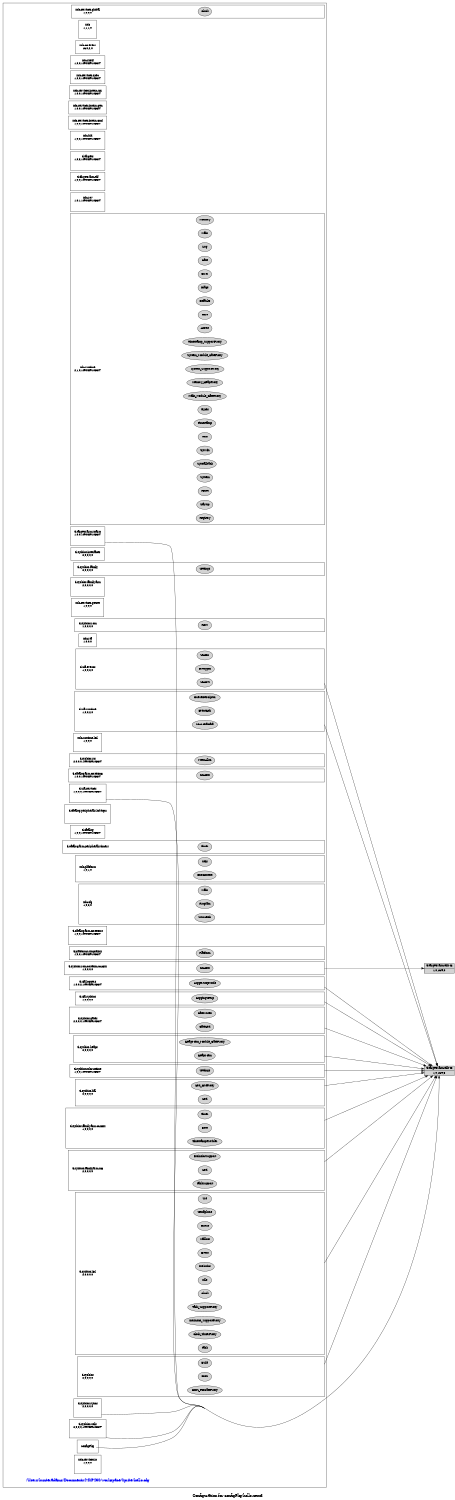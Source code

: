 digraph configuration {
    size="7.5,10";
    rankdir=LR;
    ranksep=".50 equally";
    concentrate=true;
    compound=true;
    label="\nConfiguration for configPkg/hello.xem3"
  node [font=Helvetica, fontsize=14, fontcolor=black];  subgraph cluster0 {label=""; __cfg [label="/Users/hunteradams/Documents/MSP430/workspace/Sprite/hello.cfg", color=white, fontcolor=blue];
    node [font=Helvetica, fontsize=10];    subgraph cluster1 {
        label="";
        xdc_services_global__top [shape=box,label="xdc.services.global\n1,0,0,0", color=white];
        xdc_services_global__bot [shape=point,label="", style=invis];
        xdc_services_global_Clock [style=filled,fillcolor=lightgray, label="Clock"];
        xdc_services_global__top -> xdc_services_global_Clock[style=invis];
        xdc_services_global_Clock -> xdc_services_global__bot[style=invis];
    }
    subgraph cluster2 {
        label="";
        xdc__top [shape=box,label="xdc\n1,1,1,0", color=white];
        xdc__bot [shape=point,label="", style=invis];
    }
    subgraph cluster3 {
        label="";
        xdc_corevers__top [shape=box,label="xdc.corevers\n16,0,2,0", color=white];
    }
    subgraph cluster4 {
        label="";
        xdc_shelf__top [shape=box,label="xdc.shelf\n1,0,0,1494429108347", color=white];
    }
    subgraph cluster5 {
        label="";
        xdc_services_spec__top [shape=box,label="xdc.services.spec\n1,0,0,1494429108347", color=white];
    }
    subgraph cluster6 {
        label="";
        xdc_services_intern_xsr__top [shape=box,label="xdc.services.intern.xsr\n1,0,0,1494429108347", color=white];
    }
    subgraph cluster7 {
        label="";
        xdc_services_intern_gen__top [shape=box,label="xdc.services.intern.gen\n1,0,0,1494429108347", color=white];
    }
    subgraph cluster8 {
        label="";
        xdc_services_intern_cmd__top [shape=box,label="xdc.services.intern.cmd\n1,0,0,1494429108347", color=white];
    }
    subgraph cluster9 {
        label="";
        xdc_bld__top [shape=box,label="xdc.bld\n1,0,2,1494429108347", color=white];
        xdc_bld__bot [shape=point,label="", style=invis];
    }
    subgraph cluster10 {
        label="";
        ti_targets__top [shape=box,label="ti.targets\n1,0,3,1494429108347", color=white];
        ti_targets__bot [shape=point,label="", style=invis];
    }
    subgraph cluster11 {
        label="";
        ti_targets_arm_elf__top [shape=box,label="ti.targets.arm.elf\n1,0,0,1494429108347", color=white];
        ti_targets_arm_elf__bot [shape=point,label="", style=invis];
    }
    subgraph cluster12 {
        label="";
        xdc_rov__top [shape=box,label="xdc.rov\n1,0,1,1494429108347", color=white];
        xdc_rov__bot [shape=point,label="", style=invis];
    }
    subgraph cluster13 {
        label="";
        xdc_runtime__top [shape=box,label="xdc.runtime\n2,1,0,1494429108347", color=white];
        xdc_runtime__bot [shape=point,label="", style=invis];
        xdc_runtime_Assert [style=filled,fillcolor=lightgray, label="Assert"];
        xdc_runtime__top -> xdc_runtime_Assert[style=invis];
        xdc_runtime_Assert -> xdc_runtime__bot[style=invis];
        xdc_runtime_Core [style=filled,fillcolor=lightgray, label="Core"];
        xdc_runtime__top -> xdc_runtime_Core[style=invis];
        xdc_runtime_Core -> xdc_runtime__bot[style=invis];
        xdc_runtime_Defaults [style=filled,fillcolor=lightgray, label="Defaults"];
        xdc_runtime__top -> xdc_runtime_Defaults[style=invis];
        xdc_runtime_Defaults -> xdc_runtime__bot[style=invis];
        xdc_runtime_Diags [style=filled,fillcolor=lightgray, label="Diags"];
        xdc_runtime__top -> xdc_runtime_Diags[style=invis];
        xdc_runtime_Diags -> xdc_runtime__bot[style=invis];
        xdc_runtime_Error [style=filled,fillcolor=lightgray, label="Error"];
        xdc_runtime__top -> xdc_runtime_Error[style=invis];
        xdc_runtime_Error -> xdc_runtime__bot[style=invis];
        xdc_runtime_Gate [style=filled,fillcolor=lightgray, label="Gate"];
        xdc_runtime__top -> xdc_runtime_Gate[style=invis];
        xdc_runtime_Gate -> xdc_runtime__bot[style=invis];
        xdc_runtime_Log [style=filled,fillcolor=lightgray, label="Log"];
        xdc_runtime__top -> xdc_runtime_Log[style=invis];
        xdc_runtime_Log -> xdc_runtime__bot[style=invis];
        xdc_runtime_Main [style=filled,fillcolor=lightgray, label="Main"];
        xdc_runtime__top -> xdc_runtime_Main[style=invis];
        xdc_runtime_Main -> xdc_runtime__bot[style=invis];
        xdc_runtime_Memory [style=filled,fillcolor=lightgray, label="Memory"];
        xdc_runtime__top -> xdc_runtime_Memory[style=invis];
        xdc_runtime_Memory -> xdc_runtime__bot[style=invis];
        xdc_runtime_Registry [style=filled,fillcolor=lightgray, label="Registry"];
        xdc_runtime__top -> xdc_runtime_Registry[style=invis];
        xdc_runtime_Registry -> xdc_runtime__bot[style=invis];
        xdc_runtime_Startup [style=filled,fillcolor=lightgray, label="Startup"];
        xdc_runtime__top -> xdc_runtime_Startup[style=invis];
        xdc_runtime_Startup -> xdc_runtime__bot[style=invis];
        xdc_runtime_Reset [style=filled,fillcolor=lightgray, label="Reset"];
        xdc_runtime__top -> xdc_runtime_Reset[style=invis];
        xdc_runtime_Reset -> xdc_runtime__bot[style=invis];
        xdc_runtime_System [style=filled,fillcolor=lightgray, label="System"];
        xdc_runtime__top -> xdc_runtime_System[style=invis];
        xdc_runtime_System -> xdc_runtime__bot[style=invis];
        xdc_runtime_SysCallback [style=filled,fillcolor=lightgray, label="SysCallback"];
        xdc_runtime__top -> xdc_runtime_SysCallback[style=invis];
        xdc_runtime_SysCallback -> xdc_runtime__bot[style=invis];
        xdc_runtime_SysMin [style=filled,fillcolor=lightgray, label="SysMin"];
        xdc_runtime__top -> xdc_runtime_SysMin[style=invis];
        xdc_runtime_SysMin -> xdc_runtime__bot[style=invis];
        xdc_runtime_Text [style=filled,fillcolor=lightgray, label="Text"];
        xdc_runtime__top -> xdc_runtime_Text[style=invis];
        xdc_runtime_Text -> xdc_runtime__bot[style=invis];
        xdc_runtime_Timestamp [style=filled,fillcolor=lightgray, label="Timestamp"];
        xdc_runtime__top -> xdc_runtime_Timestamp[style=invis];
        xdc_runtime_Timestamp -> xdc_runtime__bot[style=invis];
        xdc_runtime_Types [style=filled,fillcolor=lightgray, label="Types"];
        xdc_runtime__top -> xdc_runtime_Types[style=invis];
        xdc_runtime_Types -> xdc_runtime__bot[style=invis];
        xdc_runtime_Main_Module_GateProxy [style=filled,fillcolor=lightgray, label="Main_Module_GateProxy"];
        xdc_runtime__top -> xdc_runtime_Main_Module_GateProxy[style=invis];
        xdc_runtime_Main_Module_GateProxy -> xdc_runtime__bot[style=invis];
        xdc_runtime_Memory_HeapProxy [style=filled,fillcolor=lightgray, label="Memory_HeapProxy"];
        xdc_runtime__top -> xdc_runtime_Memory_HeapProxy[style=invis];
        xdc_runtime_Memory_HeapProxy -> xdc_runtime__bot[style=invis];
        xdc_runtime_System_SupportProxy [style=filled,fillcolor=lightgray, label="System_SupportProxy"];
        xdc_runtime__top -> xdc_runtime_System_SupportProxy[style=invis];
        xdc_runtime_System_SupportProxy -> xdc_runtime__bot[style=invis];
        xdc_runtime_System_Module_GateProxy [style=filled,fillcolor=lightgray, label="System_Module_GateProxy"];
        xdc_runtime__top -> xdc_runtime_System_Module_GateProxy[style=invis];
        xdc_runtime_System_Module_GateProxy -> xdc_runtime__bot[style=invis];
        xdc_runtime_Timestamp_SupportProxy [style=filled,fillcolor=lightgray, label="Timestamp_SupportProxy"];
        xdc_runtime__top -> xdc_runtime_Timestamp_SupportProxy[style=invis];
        xdc_runtime_Timestamp_SupportProxy -> xdc_runtime__bot[style=invis];
    }
    subgraph cluster14 {
        label="";
        ti_targets_arm_rtsarm__top [shape=box,label="ti.targets.arm.rtsarm\n1,0,0,1494429108347", color=white];
        ti_targets_arm_rtsarm__bot [shape=point,label="", style=invis];
    }
    subgraph cluster15 {
        label="";
        ti_sysbios_interfaces__top [shape=box,label="ti.sysbios.interfaces\n2,0,0,0,0", color=white];
    }
    subgraph cluster16 {
        label="";
        ti_sysbios_family__top [shape=box,label="ti.sysbios.family\n2,0,0,0,0", color=white];
        ti_sysbios_family__bot [shape=point,label="", style=invis];
        ti_sysbios_family_Settings [style=filled,fillcolor=lightgray, label="Settings"];
        ti_sysbios_family__top -> ti_sysbios_family_Settings[style=invis];
        ti_sysbios_family_Settings -> ti_sysbios_family__bot[style=invis];
    }
    subgraph cluster17 {
        label="";
        ti_sysbios_family_arm__top [shape=box,label="ti.sysbios.family.arm\n2,0,0,0,0", color=white];
        ti_sysbios_family_arm__bot [shape=point,label="", style=invis];
    }
    subgraph cluster18 {
        label="";
        xdc_services_getset__top [shape=box,label="xdc.services.getset\n1,0,0,0", color=white];
        xdc_services_getset__bot [shape=point,label="", style=invis];
    }
    subgraph cluster19 {
        label="";
        ti_sysbios_rom__top [shape=box,label="ti.sysbios.rom\n1,0,0,0,0", color=white];
        ti_sysbios_rom__bot [shape=point,label="", style=invis];
        ti_sysbios_rom_ROM [style=filled,fillcolor=lightgray, label="ROM"];
        ti_sysbios_rom__top -> ti_sysbios_rom_ROM[style=invis];
        ti_sysbios_rom_ROM -> ti_sysbios_rom__bot[style=invis];
    }
    subgraph cluster20 {
        label="";
        xdc_rta__top [shape=box,label="xdc.rta\n1,0,0,0", color=white];
    }
    subgraph cluster21 {
        label="";
        ti_uia_events__top [shape=box,label="ti.uia.events\n1,0,0,2,0", color=white];
        ti_uia_events__bot [shape=point,label="", style=invis];
        ti_uia_events_DvtTypes [style=filled,fillcolor=lightgray, label="DvtTypes"];
        ti_uia_events__top -> ti_uia_events_DvtTypes[style=invis];
        ti_uia_events_DvtTypes -> ti_uia_events__bot[style=invis];
        ti_uia_events_UIAErr [style=filled,fillcolor=lightgray, label="UIAErr"];
        ti_uia_events__top -> ti_uia_events_UIAErr[style=invis];
        ti_uia_events_UIAErr -> ti_uia_events__bot[style=invis];
        ti_uia_events_UIAEvt [style=filled,fillcolor=lightgray, label="UIAEvt"];
        ti_uia_events__top -> ti_uia_events_UIAEvt[style=invis];
        ti_uia_events_UIAEvt -> ti_uia_events__bot[style=invis];
    }
    subgraph cluster22 {
        label="";
        ti_uia_runtime__top [shape=box,label="ti.uia.runtime\n1,0,0,2,0", color=white];
        ti_uia_runtime__bot [shape=point,label="", style=invis];
        ti_uia_runtime_EventHdr [style=filled,fillcolor=lightgray, label="EventHdr"];
        ti_uia_runtime__top -> ti_uia_runtime_EventHdr[style=invis];
        ti_uia_runtime_EventHdr -> ti_uia_runtime__bot[style=invis];
        ti_uia_runtime_QueueDescriptor [style=filled,fillcolor=lightgray, label="QueueDescriptor"];
        ti_uia_runtime__top -> ti_uia_runtime_QueueDescriptor[style=invis];
        ti_uia_runtime_QueueDescriptor -> ti_uia_runtime__bot[style=invis];
        ti_uia_runtime_UIAMetaData [style=filled,fillcolor=lightgray, label="UIAMetaData"];
        ti_uia_runtime__top -> ti_uia_runtime_UIAMetaData[style=invis];
        ti_uia_runtime_UIAMetaData -> ti_uia_runtime__bot[style=invis];
    }
    subgraph cluster23 {
        label="";
        xdc_runtime_knl__top [shape=box,label="xdc.runtime.knl\n1,0,0,0", color=white];
        xdc_runtime_knl__bot [shape=point,label="", style=invis];
    }
    subgraph cluster24 {
        label="";
        ti_sysbios_rts__top [shape=box,label="ti.sysbios.rts\n2,0,0,0,1494429108347", color=white];
        ti_sysbios_rts__bot [shape=point,label="", style=invis];
        ti_sysbios_rts_MemAlloc [style=filled,fillcolor=lightgray, label="MemAlloc"];
        ti_sysbios_rts__top -> ti_sysbios_rts_MemAlloc[style=invis];
        ti_sysbios_rts_MemAlloc -> ti_sysbios_rts__bot[style=invis];
    }
    subgraph cluster25 {
        label="";
        ti_uia_services__top [shape=box,label="ti.uia.services\n1,0,0,0,1494429108347", color=white];
        ti_uia_services__bot [shape=point,label="", style=invis];
    }
    subgraph cluster26 {
        label="";
        ti_catalog_arm_cortexm3__top [shape=box,label="ti.catalog.arm.cortexm3\n1,0,0,1494429108347", color=white];
        ti_catalog_arm_cortexm3__bot [shape=point,label="", style=invis];
        ti_catalog_arm_cortexm3_CC13xx [style=filled,fillcolor=lightgray, label="CC13xx"];
        ti_catalog_arm_cortexm3__top -> ti_catalog_arm_cortexm3_CC13xx[style=invis];
        ti_catalog_arm_cortexm3_CC13xx -> ti_catalog_arm_cortexm3__bot[style=invis];
    }
    subgraph cluster27 {
        label="";
        ti_catalog_peripherals_hdvicp2__top [shape=box,label="ti.catalog.peripherals.hdvicp2\n", color=white];
        ti_catalog_peripherals_hdvicp2__bot [shape=point,label="", style=invis];
    }
    subgraph cluster28 {
        label="";
        ti_catalog__top [shape=box,label="ti.catalog\n1,0,0,1494429108347", color=white];
    }
    subgraph cluster29 {
        label="";
        ti_catalog_arm_peripherals_timers__top [shape=box,label="ti.catalog.arm.peripherals.timers\n", color=white];
        ti_catalog_arm_peripherals_timers__bot [shape=point,label="", style=invis];
        ti_catalog_arm_peripherals_timers_Timer [style=filled,fillcolor=lightgray, label="Timer"];
        ti_catalog_arm_peripherals_timers__top -> ti_catalog_arm_peripherals_timers_Timer[style=invis];
        ti_catalog_arm_peripherals_timers_Timer -> ti_catalog_arm_peripherals_timers__bot[style=invis];
    }
    subgraph cluster30 {
        label="";
        xdc_platform__top [shape=box,label="xdc.platform\n1,0,1,0", color=white];
        xdc_platform__bot [shape=point,label="", style=invis];
        xdc_platform_ExeContext [style=filled,fillcolor=lightgray, label="ExeContext"];
        xdc_platform__top -> xdc_platform_ExeContext[style=invis];
        xdc_platform_ExeContext -> xdc_platform__bot[style=invis];
        xdc_platform_Utils [style=filled,fillcolor=lightgray, label="Utils"];
        xdc_platform__top -> xdc_platform_Utils[style=invis];
        xdc_platform_Utils -> xdc_platform__bot[style=invis];
    }
    subgraph cluster31 {
        label="";
        xdc_cfg__top [shape=box,label="xdc.cfg\n1,0,2,0", color=white];
        xdc_cfg__bot [shape=point,label="", style=invis];
        xdc_cfg_Program [style=filled,fillcolor=lightgray, label="Program"];
        xdc_cfg__top -> xdc_cfg_Program[style=invis];
        xdc_cfg_Program -> xdc_cfg__bot[style=invis];
        xdc_cfg_Main [style=filled,fillcolor=lightgray, label="Main"];
        xdc_cfg__top -> xdc_cfg_Main[style=invis];
        xdc_cfg_Main -> xdc_cfg__bot[style=invis];
        xdc_cfg_SourceDir [style=filled,fillcolor=lightgray, label="SourceDir"];
        xdc_cfg__top -> xdc_cfg_SourceDir[style=invis];
        xdc_cfg_SourceDir -> xdc_cfg__bot[style=invis];
    }
    subgraph cluster32 {
        label="";
        ti_catalog_arm_cortexm4__top [shape=box,label="ti.catalog.arm.cortexm4\n1,0,0,1494429108347", color=white];
        ti_catalog_arm_cortexm4__bot [shape=point,label="", style=invis];
    }
    subgraph cluster33 {
        label="";
        ti_platforms_simplelink__top [shape=box,label="ti.platforms.simplelink\n1,0,0,1494429108347", color=white];
        ti_platforms_simplelink__bot [shape=point,label="", style=invis];
        ti_platforms_simplelink_Platform [style=filled,fillcolor=lightgray, label="Platform"];
        ti_platforms_simplelink__top -> ti_platforms_simplelink_Platform[style=invis];
        ti_platforms_simplelink_Platform -> ti_platforms_simplelink__bot[style=invis];
    }
    subgraph cluster34 {
        label="";
        ti_sysbios_hal__top [shape=box,label="ti.sysbios.hal\n2,0,0,0,0", color=white];
        ti_sysbios_hal__bot [shape=point,label="", style=invis];
        ti_sysbios_hal_Hwi [style=filled,fillcolor=lightgray, label="Hwi"];
        ti_sysbios_hal__top -> ti_sysbios_hal_Hwi[style=invis];
        ti_sysbios_hal_Hwi -> ti_sysbios_hal__bot[style=invis];
        ti_sysbios_hal_Hwi_HwiProxy [style=filled,fillcolor=lightgray, label="Hwi_HwiProxy"];
        ti_sysbios_hal__top -> ti_sysbios_hal_Hwi_HwiProxy[style=invis];
        ti_sysbios_hal_Hwi_HwiProxy -> ti_sysbios_hal__bot[style=invis];
    }
    subgraph cluster35 {
        label="";
        ti_sysbios_family_arm_cc26xx__top [shape=box,label="ti.sysbios.family.arm.cc26xx\n1,0,0,0,0", color=white];
        ti_sysbios_family_arm_cc26xx__bot [shape=point,label="", style=invis];
        ti_sysbios_family_arm_cc26xx_Boot [style=filled,fillcolor=lightgray, label="Boot"];
        ti_sysbios_family_arm_cc26xx__top -> ti_sysbios_family_arm_cc26xx_Boot[style=invis];
        ti_sysbios_family_arm_cc26xx_Boot -> ti_sysbios_family_arm_cc26xx__bot[style=invis];
        ti_sysbios_family_arm_cc26xx_Timer [style=filled,fillcolor=lightgray, label="Timer"];
        ti_sysbios_family_arm_cc26xx__top -> ti_sysbios_family_arm_cc26xx_Timer[style=invis];
        ti_sysbios_family_arm_cc26xx_Timer -> ti_sysbios_family_arm_cc26xx__bot[style=invis];
        ti_sysbios_family_arm_cc26xx_TimestampProvider [style=filled,fillcolor=lightgray, label="TimestampProvider"];
        ti_sysbios_family_arm_cc26xx__top -> ti_sysbios_family_arm_cc26xx_TimestampProvider[style=invis];
        ti_sysbios_family_arm_cc26xx_TimestampProvider -> ti_sysbios_family_arm_cc26xx__bot[style=invis];
    }
    subgraph cluster36 {
        label="";
        ti_sysbios_family_arm_m3__top [shape=box,label="ti.sysbios.family.arm.m3\n2,0,0,0,0", color=white];
        ti_sysbios_family_arm_m3__bot [shape=point,label="", style=invis];
        ti_sysbios_family_arm_m3_Hwi [style=filled,fillcolor=lightgray, label="Hwi"];
        ti_sysbios_family_arm_m3__top -> ti_sysbios_family_arm_m3_Hwi[style=invis];
        ti_sysbios_family_arm_m3_Hwi -> ti_sysbios_family_arm_m3__bot[style=invis];
        ti_sysbios_family_arm_m3_IntrinsicsSupport [style=filled,fillcolor=lightgray, label="IntrinsicsSupport"];
        ti_sysbios_family_arm_m3__top -> ti_sysbios_family_arm_m3_IntrinsicsSupport[style=invis];
        ti_sysbios_family_arm_m3_IntrinsicsSupport -> ti_sysbios_family_arm_m3__bot[style=invis];
        ti_sysbios_family_arm_m3_TaskSupport [style=filled,fillcolor=lightgray, label="TaskSupport"];
        ti_sysbios_family_arm_m3__top -> ti_sysbios_family_arm_m3_TaskSupport[style=invis];
        ti_sysbios_family_arm_m3_TaskSupport -> ti_sysbios_family_arm_m3__bot[style=invis];
    }
    subgraph cluster37 {
        label="";
        ti_sysbios_knl__top [shape=box,label="ti.sysbios.knl\n2,0,0,0,0", color=white];
        ti_sysbios_knl__bot [shape=point,label="", style=invis];
        ti_sysbios_knl_Clock [style=filled,fillcolor=lightgray, label="Clock"];
        ti_sysbios_knl__top -> ti_sysbios_knl_Clock[style=invis];
        ti_sysbios_knl_Clock -> ti_sysbios_knl__bot[style=invis];
        ti_sysbios_knl_Idle [style=filled,fillcolor=lightgray, label="Idle"];
        ti_sysbios_knl__top -> ti_sysbios_knl_Idle[style=invis];
        ti_sysbios_knl_Idle -> ti_sysbios_knl__bot[style=invis];
        ti_sysbios_knl_Intrinsics [style=filled,fillcolor=lightgray, label="Intrinsics"];
        ti_sysbios_knl__top -> ti_sysbios_knl_Intrinsics[style=invis];
        ti_sysbios_knl_Intrinsics -> ti_sysbios_knl__bot[style=invis];
        ti_sysbios_knl_Event [style=filled,fillcolor=lightgray, label="Event"];
        ti_sysbios_knl__top -> ti_sysbios_knl_Event[style=invis];
        ti_sysbios_knl_Event -> ti_sysbios_knl__bot[style=invis];
        ti_sysbios_knl_Mailbox [style=filled,fillcolor=lightgray, label="Mailbox"];
        ti_sysbios_knl__top -> ti_sysbios_knl_Mailbox[style=invis];
        ti_sysbios_knl_Mailbox -> ti_sysbios_knl__bot[style=invis];
        ti_sysbios_knl_Queue [style=filled,fillcolor=lightgray, label="Queue"];
        ti_sysbios_knl__top -> ti_sysbios_knl_Queue[style=invis];
        ti_sysbios_knl_Queue -> ti_sysbios_knl__bot[style=invis];
        ti_sysbios_knl_Semaphore [style=filled,fillcolor=lightgray, label="Semaphore"];
        ti_sysbios_knl__top -> ti_sysbios_knl_Semaphore[style=invis];
        ti_sysbios_knl_Semaphore -> ti_sysbios_knl__bot[style=invis];
        ti_sysbios_knl_Swi [style=filled,fillcolor=lightgray, label="Swi"];
        ti_sysbios_knl__top -> ti_sysbios_knl_Swi[style=invis];
        ti_sysbios_knl_Swi -> ti_sysbios_knl__bot[style=invis];
        ti_sysbios_knl_Task [style=filled,fillcolor=lightgray, label="Task"];
        ti_sysbios_knl__top -> ti_sysbios_knl_Task[style=invis];
        ti_sysbios_knl_Task -> ti_sysbios_knl__bot[style=invis];
        ti_sysbios_knl_Clock_TimerProxy [style=filled,fillcolor=lightgray, label="Clock_TimerProxy"];
        ti_sysbios_knl__top -> ti_sysbios_knl_Clock_TimerProxy[style=invis];
        ti_sysbios_knl_Clock_TimerProxy -> ti_sysbios_knl__bot[style=invis];
        ti_sysbios_knl_Intrinsics_SupportProxy [style=filled,fillcolor=lightgray, label="Intrinsics_SupportProxy"];
        ti_sysbios_knl__top -> ti_sysbios_knl_Intrinsics_SupportProxy[style=invis];
        ti_sysbios_knl_Intrinsics_SupportProxy -> ti_sysbios_knl__bot[style=invis];
        ti_sysbios_knl_Task_SupportProxy [style=filled,fillcolor=lightgray, label="Task_SupportProxy"];
        ti_sysbios_knl__top -> ti_sysbios_knl_Task_SupportProxy[style=invis];
        ti_sysbios_knl_Task_SupportProxy -> ti_sysbios_knl__bot[style=invis];
    }
    subgraph cluster38 {
        label="";
        ti_sysbios__top [shape=box,label="ti.sysbios\n2,0,0,0,0", color=white];
        ti_sysbios__bot [shape=point,label="", style=invis];
        ti_sysbios_BIOS [style=filled,fillcolor=lightgray, label="BIOS"];
        ti_sysbios__top -> ti_sysbios_BIOS[style=invis];
        ti_sysbios_BIOS -> ti_sysbios__bot[style=invis];
        ti_sysbios_Build [style=filled,fillcolor=lightgray, label="Build"];
        ti_sysbios__top -> ti_sysbios_Build[style=invis];
        ti_sysbios_Build -> ti_sysbios__bot[style=invis];
        ti_sysbios_BIOS_RtsGateProxy [style=filled,fillcolor=lightgray, label="BIOS_RtsGateProxy"];
        ti_sysbios__top -> ti_sysbios_BIOS_RtsGateProxy[style=invis];
        ti_sysbios_BIOS_RtsGateProxy -> ti_sysbios__bot[style=invis];
    }
    subgraph cluster39 {
        label="";
        ti_sysbios_syncs__top [shape=box,label="ti.sysbios.syncs\n2,0,0,0,0", color=white];
        ti_sysbios_syncs__bot [shape=point,label="", style=invis];
    }
    subgraph cluster40 {
        label="";
        ti_uia_loggers__top [shape=box,label="ti.uia.loggers\n1,0,0,2,1494429108347", color=white];
        ti_uia_loggers__bot [shape=point,label="", style=invis];
        ti_uia_loggers_LoggerStopMode [style=filled,fillcolor=lightgray, label="LoggerStopMode"];
        ti_uia_loggers__top -> ti_uia_loggers_LoggerStopMode[style=invis];
        ti_uia_loggers_LoggerStopMode -> ti_uia_loggers__bot[style=invis];
    }
    subgraph cluster41 {
        label="";
        ti_uia_sysbios__top [shape=box,label="ti.uia.sysbios\n1,0,0,0,0", color=white];
        ti_uia_sysbios__bot [shape=point,label="", style=invis];
        ti_uia_sysbios_LoggingSetup [style=filled,fillcolor=lightgray, label="LoggingSetup"];
        ti_uia_sysbios__top -> ti_uia_sysbios_LoggingSetup[style=invis];
        ti_uia_sysbios_LoggingSetup -> ti_uia_sysbios__bot[style=invis];
    }
    subgraph cluster42 {
        label="";
        ti_sysbios_gates__top [shape=box,label="ti.sysbios.gates\n2,0,0,0,1494429108347", color=white];
        ti_sysbios_gates__bot [shape=point,label="", style=invis];
        ti_sysbios_gates_GateHwi [style=filled,fillcolor=lightgray, label="GateHwi"];
        ti_sysbios_gates__top -> ti_sysbios_gates_GateHwi[style=invis];
        ti_sysbios_gates_GateHwi -> ti_sysbios_gates__bot[style=invis];
        ti_sysbios_gates_GateMutex [style=filled,fillcolor=lightgray, label="GateMutex"];
        ti_sysbios_gates__top -> ti_sysbios_gates_GateMutex[style=invis];
        ti_sysbios_gates_GateMutex -> ti_sysbios_gates__bot[style=invis];
    }
    subgraph cluster43 {
        label="";
        ti_sysbios_heaps__top [shape=box,label="ti.sysbios.heaps\n2,0,0,0,0", color=white];
        ti_sysbios_heaps__bot [shape=point,label="", style=invis];
        ti_sysbios_heaps_HeapMem [style=filled,fillcolor=lightgray, label="HeapMem"];
        ti_sysbios_heaps__top -> ti_sysbios_heaps_HeapMem[style=invis];
        ti_sysbios_heaps_HeapMem -> ti_sysbios_heaps__bot[style=invis];
        ti_sysbios_heaps_HeapMem_Module_GateProxy [style=filled,fillcolor=lightgray, label="HeapMem_Module_GateProxy"];
        ti_sysbios_heaps__top -> ti_sysbios_heaps_HeapMem_Module_GateProxy[style=invis];
        ti_sysbios_heaps_HeapMem_Module_GateProxy -> ti_sysbios_heaps__bot[style=invis];
    }
    subgraph cluster44 {
        label="";
        ti_sysbios_rom_cortexm_cc13xx__top [shape=box,label="ti.sysbios.rom.cortexm.cc13xx\n1,0,0,0,0", color=white];
        ti_sysbios_rom_cortexm_cc13xx__bot [shape=point,label="", style=invis];
        ti_sysbios_rom_cortexm_cc13xx_CC13xx [style=filled,fillcolor=lightgray, label="CC13xx"];
        ti_sysbios_rom_cortexm_cc13xx__top -> ti_sysbios_rom_cortexm_cc13xx_CC13xx[style=invis];
        ti_sysbios_rom_cortexm_cc13xx_CC13xx -> ti_sysbios_rom_cortexm_cc13xx__bot[style=invis];
    }
    subgraph cluster45 {
        label="";
        ti_sysbios_xdcruntime__top [shape=box,label="ti.sysbios.xdcruntime\n1,0,0,1494429108347", color=white];
        ti_sysbios_xdcruntime__bot [shape=point,label="", style=invis];
        ti_sysbios_xdcruntime_Settings [style=filled,fillcolor=lightgray, label="Settings"];
        ti_sysbios_xdcruntime__top -> ti_sysbios_xdcruntime_Settings[style=invis];
        ti_sysbios_xdcruntime_Settings -> ti_sysbios_xdcruntime__bot[style=invis];
    }
    subgraph cluster46 {
        label="";
        ti_sysbios_utils__top [shape=box,label="ti.sysbios.utils\n2,0,0,0,1494429108347", color=white];
        ti_sysbios_utils__bot [shape=point,label="", style=invis];
    }
    subgraph cluster47 {
        label="";
        configPkg__top [shape=box,label="configPkg\n", color=white];
    }
    subgraph cluster48 {
        label="";
        xdc_services_io__top [shape=box,label="xdc.services.io\n1,0,0,0", color=white];
        xdc_services_io__bot [shape=point,label="", style=invis];
    }
  }
  node [font=Helvetica, fontsize=10];
    ti_targets_arm_elf_M3__1_0_16__9_3 [shape=record,label="ti.targets.arm.elf.M3|1,0,16.9,3",style=filled, fillcolor=lightgrey];
    ti_targets_arm_rtsarm__bot -> ti_targets_arm_elf_M3__1_0_16__9_3 [ltail=cluster14];
    ti_targets_arm_elf_M3__1_0_16__9_3 [shape=record,label="ti.targets.arm.elf.M3|1,0,16.9,3",style=filled, fillcolor=lightgrey];
    ti_uia_events__bot -> ti_targets_arm_elf_M3__1_0_16__9_3 [ltail=cluster21];
    ti_targets_arm_elf_M3__1_0_16__9_3 [shape=record,label="ti.targets.arm.elf.M3|1,0,16.9,3",style=filled, fillcolor=lightgrey];
    ti_uia_runtime__bot -> ti_targets_arm_elf_M3__1_0_16__9_3 [ltail=cluster22];
    ti_targets_arm_elf_M3__1_0_16__9_3 [shape=record,label="ti.targets.arm.elf.M3|1,0,16.9,3",style=filled, fillcolor=lightgrey];
    ti_uia_services__bot -> ti_targets_arm_elf_M3__1_0_16__9_3 [ltail=cluster25];
    ti_targets_arm_elf_M3__1_0_16__9_3 [shape=record,label="ti.targets.arm.elf.M3|1,0,16.9,3",style=filled, fillcolor=lightgrey];
    ti_sysbios_hal__bot -> ti_targets_arm_elf_M3__1_0_16__9_3 [ltail=cluster34];
    ti_targets_arm_elf_M3__1_0_16__9_3 [shape=record,label="ti.targets.arm.elf.M3|1,0,16.9,3",style=filled, fillcolor=lightgrey];
    ti_sysbios_family_arm_cc26xx__bot -> ti_targets_arm_elf_M3__1_0_16__9_3 [ltail=cluster35];
    ti_targets_arm_elf_M3__1_0_16__9_3 [shape=record,label="ti.targets.arm.elf.M3|1,0,16.9,3",style=filled, fillcolor=lightgrey];
    ti_sysbios_family_arm_m3__bot -> ti_targets_arm_elf_M3__1_0_16__9_3 [ltail=cluster36];
    ti_targets_arm_elf_M3__1_0_16__9_3 [shape=record,label="ti.targets.arm.elf.M3|1,0,16.9,3",style=filled, fillcolor=lightgrey];
    ti_sysbios_knl__bot -> ti_targets_arm_elf_M3__1_0_16__9_3 [ltail=cluster37];
    ti_targets_arm_elf_M3__1_0_16__9_3 [shape=record,label="ti.targets.arm.elf.M3|1,0,16.9,3",style=filled, fillcolor=lightgrey];
    ti_sysbios__bot -> ti_targets_arm_elf_M3__1_0_16__9_3 [ltail=cluster38];
    ti_targets_arm_elf_M3__1_0_16__9_3 [shape=record,label="ti.targets.arm.elf.M3|1,0,16.9,3",style=filled, fillcolor=lightgrey];
    ti_sysbios_syncs__bot -> ti_targets_arm_elf_M3__1_0_16__9_3 [ltail=cluster39];
    ti_targets_arm_elf_M3__1_0_16__9_3 [shape=record,label="ti.targets.arm.elf.M3|1,0,16.9,3",style=filled, fillcolor=lightgrey];
    ti_uia_loggers__bot -> ti_targets_arm_elf_M3__1_0_16__9_3 [ltail=cluster40];
    ti_targets_arm_elf_M3__1_0_16__9_3 [shape=record,label="ti.targets.arm.elf.M3|1,0,16.9,3",style=filled, fillcolor=lightgrey];
    ti_uia_sysbios__bot -> ti_targets_arm_elf_M3__1_0_16__9_3 [ltail=cluster41];
    ti_targets_arm_elf_M3__1_0_16__9_3 [shape=record,label="ti.targets.arm.elf.M3|1,0,16.9,3",style=filled, fillcolor=lightgrey];
    ti_sysbios_gates__bot -> ti_targets_arm_elf_M3__1_0_16__9_3 [ltail=cluster42];
    ti_targets_arm_elf_M3__1_0_16__9_3 [shape=record,label="ti.targets.arm.elf.M3|1,0,16.9,3",style=filled, fillcolor=lightgrey];
    ti_sysbios_heaps__bot -> ti_targets_arm_elf_M3__1_0_16__9_3 [ltail=cluster43];
    ti_targets_arm_elf_M3__1_0_16__9_0 [shape=record,label="ti.targets.arm.elf.M3|1,0,16.9,0",style=filled, fillcolor=lightgrey];
    ti_sysbios_rom_cortexm_cc13xx__bot -> ti_targets_arm_elf_M3__1_0_16__9_0 [ltail=cluster44];
    ti_targets_arm_elf_M3__1_0_16__9_3 [shape=record,label="ti.targets.arm.elf.M3|1,0,16.9,3",style=filled, fillcolor=lightgrey];
    ti_sysbios_xdcruntime__bot -> ti_targets_arm_elf_M3__1_0_16__9_3 [ltail=cluster45];
    ti_targets_arm_elf_M3__1_0_16__9_3 [shape=record,label="ti.targets.arm.elf.M3|1,0,16.9,3",style=filled, fillcolor=lightgrey];
    ti_sysbios_utils__bot -> ti_targets_arm_elf_M3__1_0_16__9_3 [ltail=cluster46];
    ti_targets_arm_elf_M3__1_0_16__9_3 [shape=record,label="ti.targets.arm.elf.M3|1,0,16.9,3",style=filled, fillcolor=lightgrey];
    configPkg__top -> ti_targets_arm_elf_M3__1_0_16__9_3 [ltail=cluster47];
}
